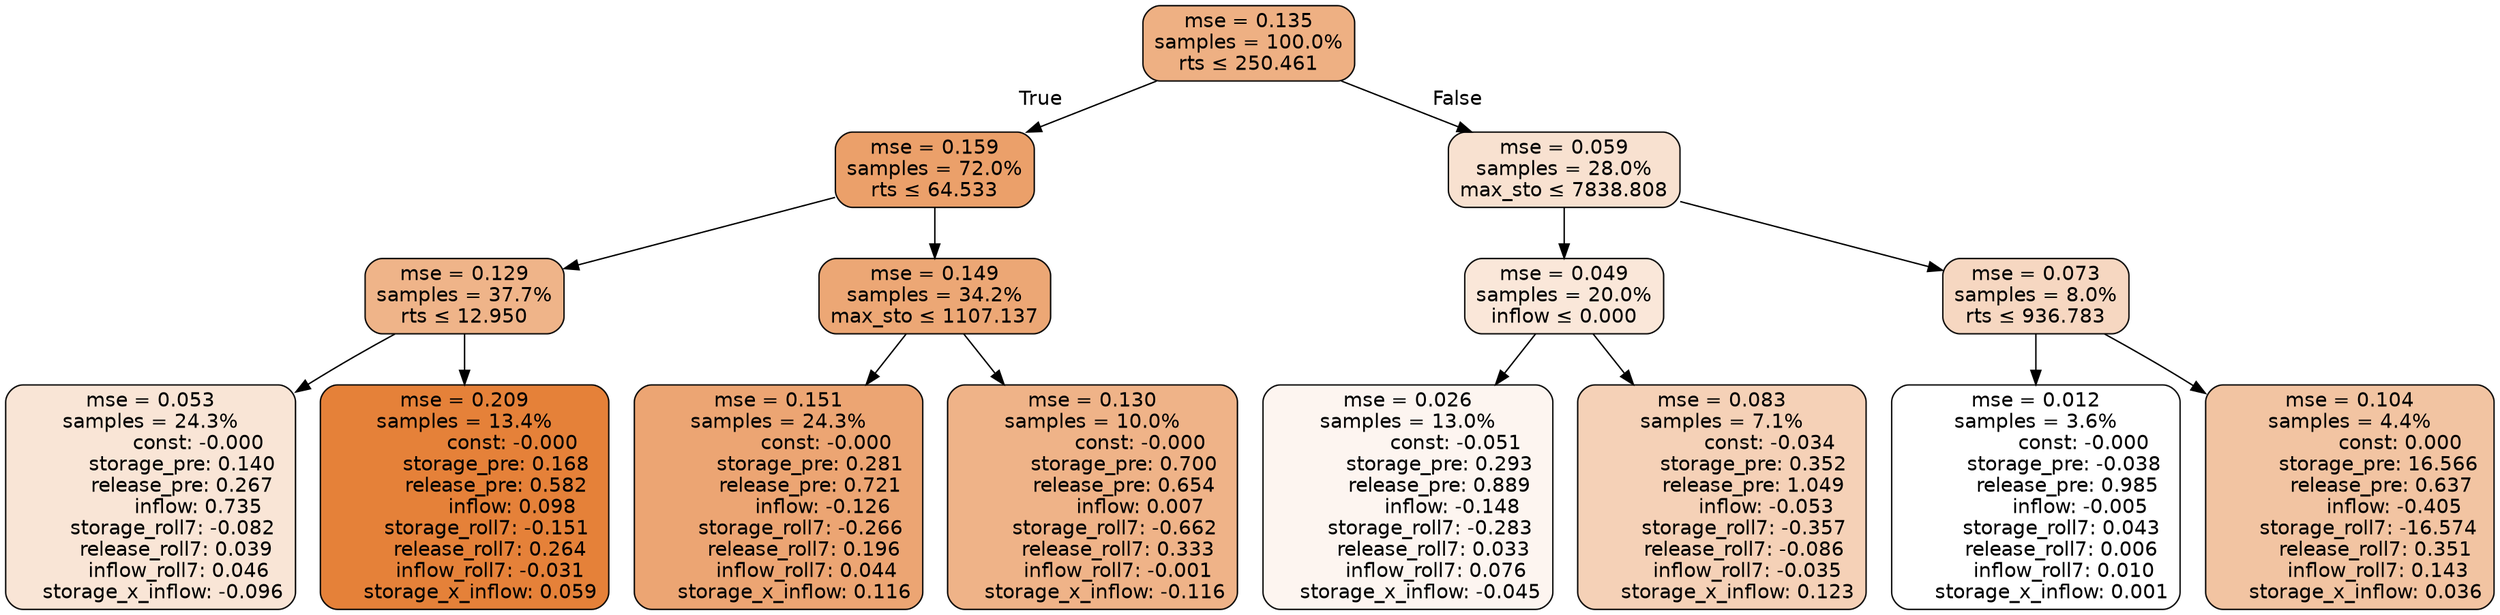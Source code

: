 digraph tree {
bgcolor="transparent"
node [shape=rectangle, style="filled, rounded", color="black", fontname=helvetica] ;
edge [fontname=helvetica] ;
	"0" [label="mse = 0.135
samples = 100.0%
rts &le; 250.461", fillcolor="#eeb083"]
	"1" [label="mse = 0.159
samples = 72.0%
rts &le; 64.533", fillcolor="#eba06a"]
	"2" [label="mse = 0.129
samples = 37.7%
rts &le; 12.950", fillcolor="#efb489"]
	"3" [label="mse = 0.053
samples = 24.3%
               const: -0.000
          storage_pre: 0.140
          release_pre: 0.267
               inflow: 0.735
       storage_roll7: -0.082
        release_roll7: 0.039
         inflow_roll7: 0.046
    storage_x_inflow: -0.096", fillcolor="#f9e5d6"]
	"4" [label="mse = 0.209
samples = 13.4%
               const: -0.000
          storage_pre: 0.168
          release_pre: 0.582
               inflow: 0.098
       storage_roll7: -0.151
        release_roll7: 0.264
        inflow_roll7: -0.031
     storage_x_inflow: 0.059", fillcolor="#e58139"]
	"5" [label="mse = 0.149
samples = 34.2%
max_sto &le; 1107.137", fillcolor="#eca775"]
	"6" [label="mse = 0.151
samples = 24.3%
               const: -0.000
          storage_pre: 0.281
          release_pre: 0.721
              inflow: -0.126
       storage_roll7: -0.266
        release_roll7: 0.196
         inflow_roll7: 0.044
     storage_x_inflow: 0.116", fillcolor="#eca573"]
	"7" [label="mse = 0.130
samples = 10.0%
               const: -0.000
          storage_pre: 0.700
          release_pre: 0.654
               inflow: 0.007
       storage_roll7: -0.662
        release_roll7: 0.333
        inflow_roll7: -0.001
    storage_x_inflow: -0.116", fillcolor="#efb388"]
	"8" [label="mse = 0.059
samples = 28.0%
max_sto &le; 7838.808", fillcolor="#f8e1d0"]
	"9" [label="mse = 0.049
samples = 20.0%
inflow &le; 0.000", fillcolor="#fae7d9"]
	"10" [label="mse = 0.026
samples = 13.0%
               const: -0.051
          storage_pre: 0.293
          release_pre: 0.889
              inflow: -0.148
       storage_roll7: -0.283
        release_roll7: 0.033
         inflow_roll7: 0.076
    storage_x_inflow: -0.045", fillcolor="#fdf5f0"]
	"11" [label="mse = 0.083
samples = 7.1%
               const: -0.034
          storage_pre: 0.352
          release_pre: 1.049
              inflow: -0.053
       storage_roll7: -0.357
       release_roll7: -0.086
        inflow_roll7: -0.035
     storage_x_inflow: 0.123", fillcolor="#f5d1b7"]
	"12" [label="mse = 0.073
samples = 8.0%
rts &le; 936.783", fillcolor="#f6d7c1"]
	"13" [label="mse = 0.012
samples = 3.6%
               const: -0.000
         storage_pre: -0.038
          release_pre: 0.985
              inflow: -0.005
        storage_roll7: 0.043
        release_roll7: 0.006
         inflow_roll7: 0.010
     storage_x_inflow: 0.001", fillcolor="#ffffff"]
	"14" [label="mse = 0.104
samples = 4.4%
                const: 0.000
         storage_pre: 16.566
          release_pre: 0.637
              inflow: -0.405
      storage_roll7: -16.574
        release_roll7: 0.351
         inflow_roll7: 0.143
     storage_x_inflow: 0.036", fillcolor="#f2c4a2"]

	"0" -> "1" [labeldistance=2.5, labelangle=45, headlabel="True"]
	"1" -> "2"
	"2" -> "3"
	"2" -> "4"
	"1" -> "5"
	"5" -> "6"
	"5" -> "7"
	"0" -> "8" [labeldistance=2.5, labelangle=-45, headlabel="False"]
	"8" -> "9"
	"9" -> "10"
	"9" -> "11"
	"8" -> "12"
	"12" -> "13"
	"12" -> "14"
}